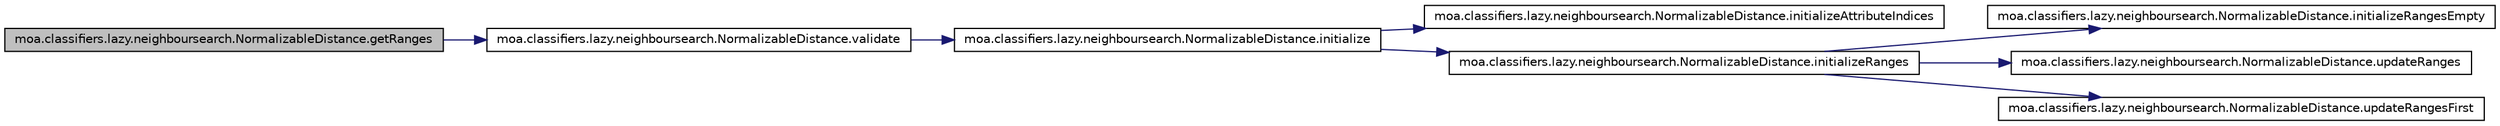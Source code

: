 digraph G
{
  edge [fontname="Helvetica",fontsize="10",labelfontname="Helvetica",labelfontsize="10"];
  node [fontname="Helvetica",fontsize="10",shape=record];
  rankdir=LR;
  Node1 [label="moa.classifiers.lazy.neighboursearch.NormalizableDistance.getRanges",height=0.2,width=0.4,color="black", fillcolor="grey75", style="filled" fontcolor="black"];
  Node1 -> Node2 [color="midnightblue",fontsize="10",style="solid",fontname="Helvetica"];
  Node2 [label="moa.classifiers.lazy.neighboursearch.NormalizableDistance.validate",height=0.2,width=0.4,color="black", fillcolor="white", style="filled",URL="$classmoa_1_1classifiers_1_1lazy_1_1neighboursearch_1_1NormalizableDistance.html#ac5e480e519a2df2424045f09d945030d",tooltip="performs the initializations if necessary."];
  Node2 -> Node3 [color="midnightblue",fontsize="10",style="solid",fontname="Helvetica"];
  Node3 [label="moa.classifiers.lazy.neighboursearch.NormalizableDistance.initialize",height=0.2,width=0.4,color="black", fillcolor="white", style="filled",URL="$classmoa_1_1classifiers_1_1lazy_1_1neighboursearch_1_1NormalizableDistance.html#a117710f1d798db26fe903fb553100434",tooltip="initializes the ranges and the attributes being used."];
  Node3 -> Node4 [color="midnightblue",fontsize="10",style="solid",fontname="Helvetica"];
  Node4 [label="moa.classifiers.lazy.neighboursearch.NormalizableDistance.initializeAttributeIndices",height=0.2,width=0.4,color="black", fillcolor="white", style="filled",URL="$classmoa_1_1classifiers_1_1lazy_1_1neighboursearch_1_1NormalizableDistance.html#ac45234e1c0a7124fd18369f5c22382bf",tooltip="initializes the attribute indices."];
  Node3 -> Node5 [color="midnightblue",fontsize="10",style="solid",fontname="Helvetica"];
  Node5 [label="moa.classifiers.lazy.neighboursearch.NormalizableDistance.initializeRanges",height=0.2,width=0.4,color="black", fillcolor="white", style="filled",URL="$classmoa_1_1classifiers_1_1lazy_1_1neighboursearch_1_1NormalizableDistance.html#a35975f221e5126583f1aa0177c7c5e5c",tooltip="Initializes the ranges using all instances of the dataset."];
  Node5 -> Node6 [color="midnightblue",fontsize="10",style="solid",fontname="Helvetica"];
  Node6 [label="moa.classifiers.lazy.neighboursearch.NormalizableDistance.initializeRangesEmpty",height=0.2,width=0.4,color="black", fillcolor="white", style="filled",URL="$classmoa_1_1classifiers_1_1lazy_1_1neighboursearch_1_1NormalizableDistance.html#aafa49196134c88952a03f3ec5dc93894",tooltip="Used to initialize the ranges."];
  Node5 -> Node7 [color="midnightblue",fontsize="10",style="solid",fontname="Helvetica"];
  Node7 [label="moa.classifiers.lazy.neighboursearch.NormalizableDistance.updateRanges",height=0.2,width=0.4,color="black", fillcolor="white", style="filled",URL="$classmoa_1_1classifiers_1_1lazy_1_1neighboursearch_1_1NormalizableDistance.html#af5cc0c85cf75c842c97620ca3fb1dfc6",tooltip="Updates the minimum and maximum and width values for all the attributes based on..."];
  Node5 -> Node8 [color="midnightblue",fontsize="10",style="solid",fontname="Helvetica"];
  Node8 [label="moa.classifiers.lazy.neighboursearch.NormalizableDistance.updateRangesFirst",height=0.2,width=0.4,color="black", fillcolor="white", style="filled",URL="$classmoa_1_1classifiers_1_1lazy_1_1neighboursearch_1_1NormalizableDistance.html#a8cb8437b28e58671e060222e8dd2f4d3",tooltip="Used to initialize the ranges."];
}

